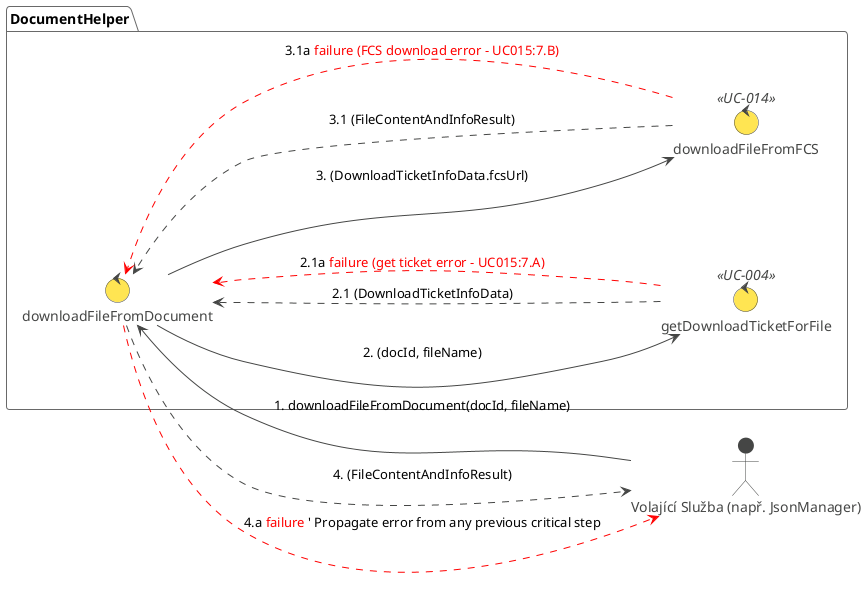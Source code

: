 @startuml RD-015_Complete_File_Download_From_Document
!theme vibrant
left to right direction

actor "Volající Služba (např. JsonManager)" as CallingService

package "DocumentHelper" as DocumentHelperModule {
    control "downloadFileFromDocument" as completeDownloadCtrl
    control "getDownloadTicketForFile" as getDownloadTicketCtrl <<UC-004>>
    control "downloadFileFromFCS" as downloadFromFCSCtrl <<UC-014>>
}

' Entities are commented out
' entity "InputParams (data)" as InputParamsData ' docId, fileName
' entity "DownloadTicketInfo (data)" as DownloadTicketInfoData ' fcsUrl, etc.
' entity "FileContentAndInfo (result)" as FileContentAndInfoResult

' UC-015 Krok 1: Volající služba volá API
CallingService -> completeDownloadCtrl : 1. downloadFileFromDocument(docId, fileName)

' UC-015 Krok 2: Invoke UC-004 Získání Download Ticketu
completeDownloadCtrl -> getDownloadTicketCtrl : 2. (docId, fileName)
getDownloadTicketCtrl ..> completeDownloadCtrl : 2.1 (DownloadTicketInfoData)
getDownloadTicketCtrl .[#red].> completeDownloadCtrl : 2.1a <color:red>failure (get ticket error - UC015:7.A)</color>

' UC-015 Krok 3: Invoke UC-014 Stažení Souboru z FCS
' This happens if step 2.1 was successful
completeDownloadCtrl -> downloadFromFCSCtrl : 3. (DownloadTicketInfoData.fcsUrl)
downloadFromFCSCtrl ..> completeDownloadCtrl : 3.1 (FileContentAndInfoResult)
downloadFromFCSCtrl .[#red].> completeDownloadCtrl : 3.1a <color:red>failure (FCS download error - UC015:7.B)</color>

' UC-015 Krok 4: Vrácení odpovědi
' This happens if step 3.1 was successful
completeDownloadCtrl ..> CallingService : 4. (FileContentAndInfoResult)

' Path for error propagation
completeDownloadCtrl .[#red].> CallingService : 4.a <color:red>failure</color> ' Propagate error from any previous critical step

@enduml